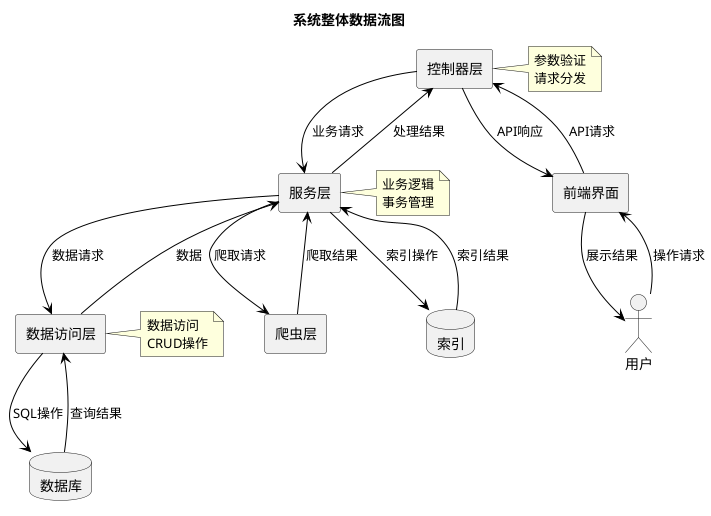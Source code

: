 @startuml

skinparam {
    BackgroundColor White
    ArrowColor Black
    BorderColor Black
}

title 系统整体数据流图

actor "用户" as User
rectangle "前端界面" as Frontend
rectangle "控制器层" as Controller
rectangle "服务层" as Service
rectangle "爬虫层" as Crawler
rectangle "数据访问层" as DAO
database "数据库" as Database
database "索引" as Index

User --> Frontend : "操作请求"
Frontend --> Controller : "API请求"
Controller --> Service : "业务请求"
Service --> Crawler : "爬取请求"
Service --> DAO : "数据请求"
Crawler --> Service : "爬取结果"
DAO --> Database : "SQL操作"
Database --> DAO : "查询结果"
DAO --> Service : "数据"
Service --> Controller : "处理结果"
Controller --> Frontend : "API响应"
Frontend --> User : "展示结果"

Service --> Index : "索引操作"
Index --> Service : "索引结果"

note right of Controller
  参数验证
  请求分发
end note

note right of Service
  业务逻辑
  事务管理
end note

note right of DAO
  数据访问
  CRUD操作
end note

@enduml